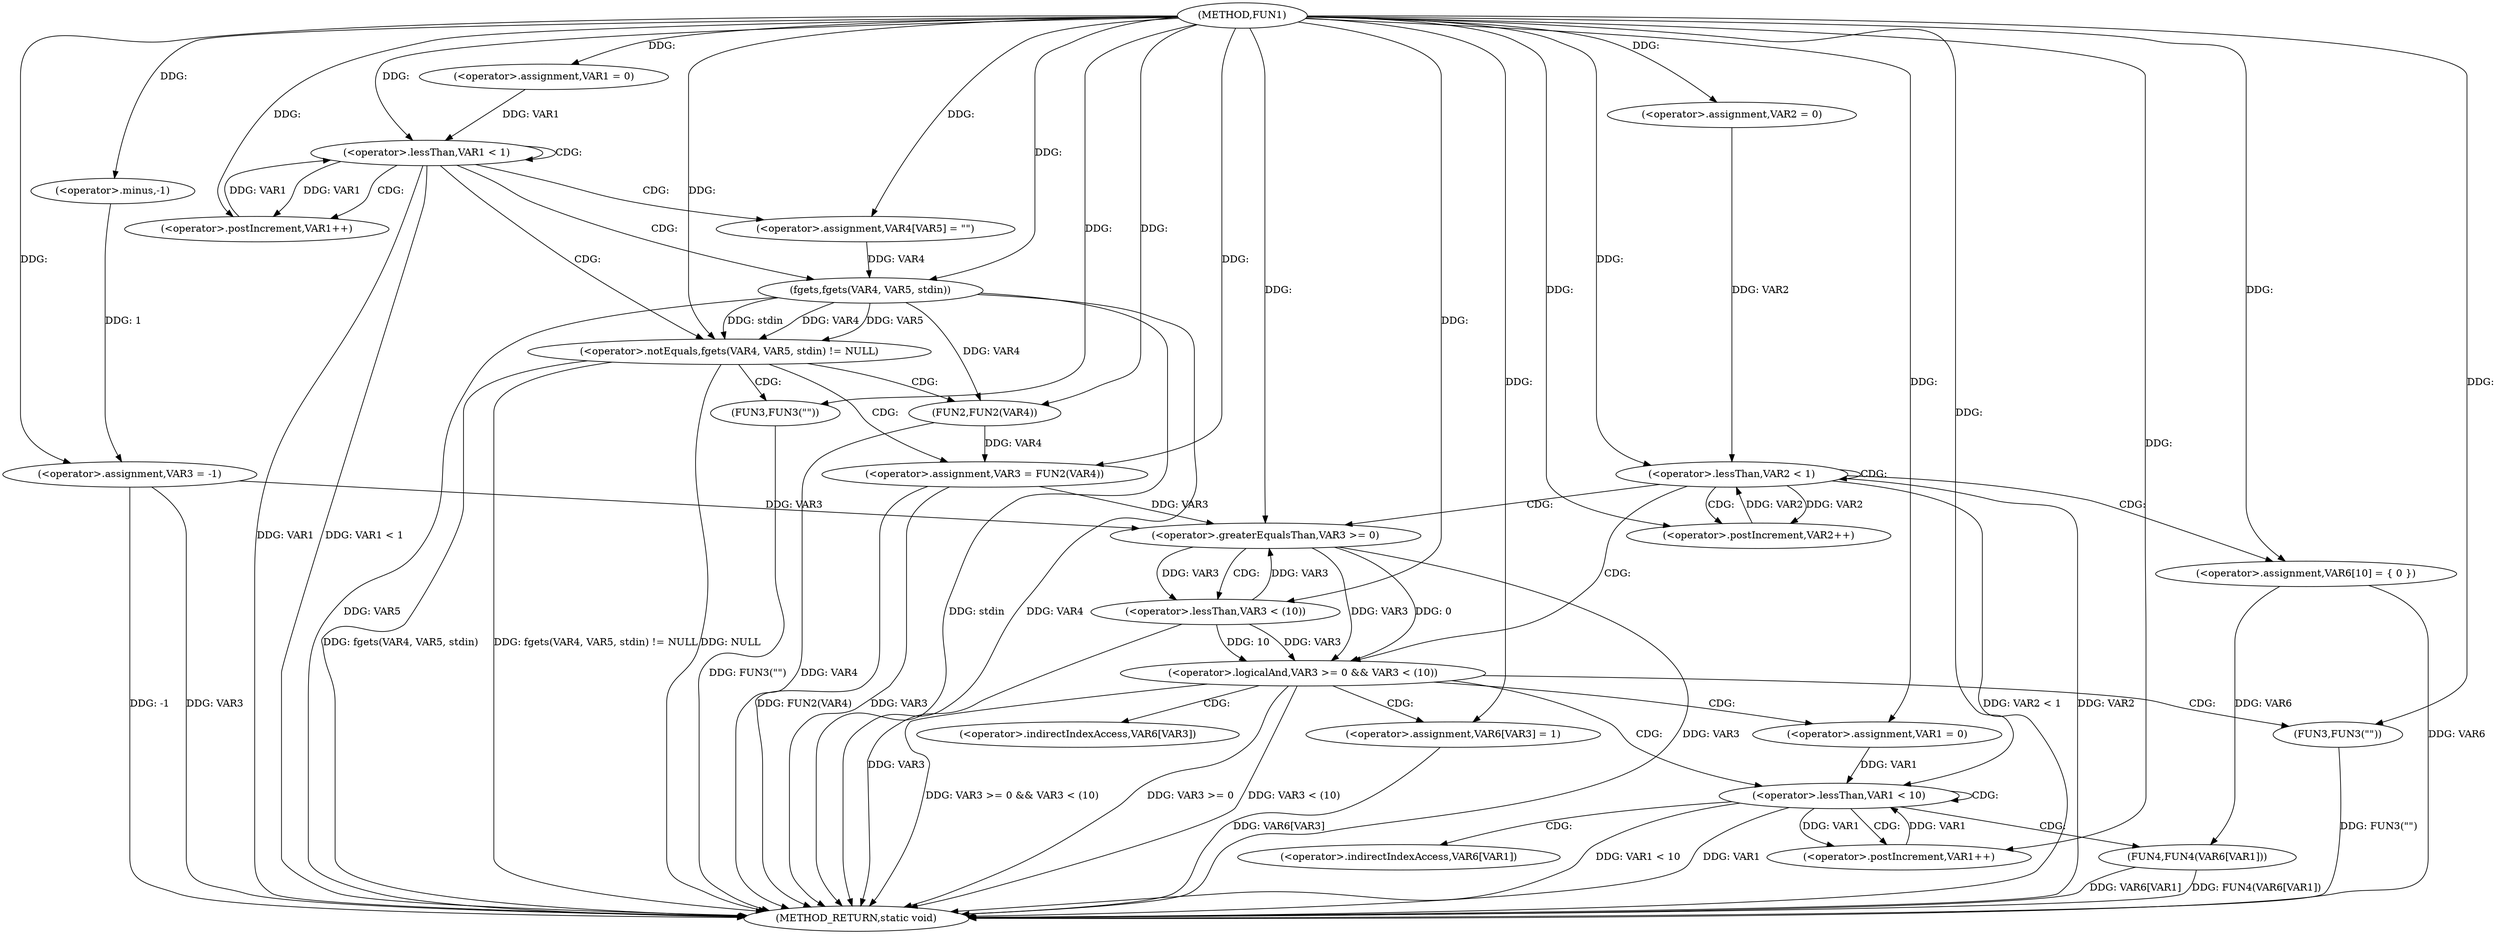 digraph FUN1 {  
"1000100" [label = "(METHOD,FUN1)" ]
"1000187" [label = "(METHOD_RETURN,static void)" ]
"1000105" [label = "(<operator>.assignment,VAR3 = -1)" ]
"1000107" [label = "(<operator>.minus,-1)" ]
"1000110" [label = "(<operator>.assignment,VAR1 = 0)" ]
"1000113" [label = "(<operator>.lessThan,VAR1 < 1)" ]
"1000116" [label = "(<operator>.postIncrement,VAR1++)" ]
"1000121" [label = "(<operator>.assignment,VAR4[VAR5] = \"\")" ]
"1000125" [label = "(<operator>.notEquals,fgets(VAR4, VAR5, stdin) != NULL)" ]
"1000126" [label = "(fgets,fgets(VAR4, VAR5, stdin))" ]
"1000132" [label = "(<operator>.assignment,VAR3 = FUN2(VAR4))" ]
"1000134" [label = "(FUN2,FUN2(VAR4))" ]
"1000138" [label = "(FUN3,FUN3(\"\"))" ]
"1000141" [label = "(<operator>.assignment,VAR2 = 0)" ]
"1000144" [label = "(<operator>.lessThan,VAR2 < 1)" ]
"1000147" [label = "(<operator>.postIncrement,VAR2++)" ]
"1000153" [label = "(<operator>.assignment,VAR6[10] = { 0 })" ]
"1000156" [label = "(<operator>.logicalAnd,VAR3 >= 0 && VAR3 < (10))" ]
"1000157" [label = "(<operator>.greaterEqualsThan,VAR3 >= 0)" ]
"1000160" [label = "(<operator>.lessThan,VAR3 < (10))" ]
"1000164" [label = "(<operator>.assignment,VAR6[VAR3] = 1)" ]
"1000170" [label = "(<operator>.assignment,VAR1 = 0)" ]
"1000173" [label = "(<operator>.lessThan,VAR1 < 10)" ]
"1000176" [label = "(<operator>.postIncrement,VAR1++)" ]
"1000179" [label = "(FUN4,FUN4(VAR6[VAR1]))" ]
"1000185" [label = "(FUN3,FUN3(\"\"))" ]
"1000165" [label = "(<operator>.indirectIndexAccess,VAR6[VAR3])" ]
"1000180" [label = "(<operator>.indirectIndexAccess,VAR6[VAR1])" ]
  "1000125" -> "1000187"  [ label = "DDG: fgets(VAR4, VAR5, stdin) != NULL"] 
  "1000185" -> "1000187"  [ label = "DDG: FUN3(\"\")"] 
  "1000105" -> "1000187"  [ label = "DDG: -1"] 
  "1000156" -> "1000187"  [ label = "DDG: VAR3 >= 0"] 
  "1000179" -> "1000187"  [ label = "DDG: FUN4(VAR6[VAR1])"] 
  "1000132" -> "1000187"  [ label = "DDG: VAR3"] 
  "1000153" -> "1000187"  [ label = "DDG: VAR6"] 
  "1000144" -> "1000187"  [ label = "DDG: VAR2"] 
  "1000164" -> "1000187"  [ label = "DDG: VAR6[VAR3]"] 
  "1000125" -> "1000187"  [ label = "DDG: NULL"] 
  "1000125" -> "1000187"  [ label = "DDG: fgets(VAR4, VAR5, stdin)"] 
  "1000113" -> "1000187"  [ label = "DDG: VAR1"] 
  "1000156" -> "1000187"  [ label = "DDG: VAR3 < (10)"] 
  "1000126" -> "1000187"  [ label = "DDG: stdin"] 
  "1000157" -> "1000187"  [ label = "DDG: VAR3"] 
  "1000144" -> "1000187"  [ label = "DDG: VAR2 < 1"] 
  "1000132" -> "1000187"  [ label = "DDG: FUN2(VAR4)"] 
  "1000179" -> "1000187"  [ label = "DDG: VAR6[VAR1]"] 
  "1000126" -> "1000187"  [ label = "DDG: VAR4"] 
  "1000134" -> "1000187"  [ label = "DDG: VAR4"] 
  "1000113" -> "1000187"  [ label = "DDG: VAR1 < 1"] 
  "1000173" -> "1000187"  [ label = "DDG: VAR1 < 10"] 
  "1000138" -> "1000187"  [ label = "DDG: FUN3(\"\")"] 
  "1000126" -> "1000187"  [ label = "DDG: VAR5"] 
  "1000156" -> "1000187"  [ label = "DDG: VAR3 >= 0 && VAR3 < (10)"] 
  "1000160" -> "1000187"  [ label = "DDG: VAR3"] 
  "1000173" -> "1000187"  [ label = "DDG: VAR1"] 
  "1000105" -> "1000187"  [ label = "DDG: VAR3"] 
  "1000107" -> "1000105"  [ label = "DDG: 1"] 
  "1000100" -> "1000105"  [ label = "DDG: "] 
  "1000100" -> "1000107"  [ label = "DDG: "] 
  "1000100" -> "1000110"  [ label = "DDG: "] 
  "1000116" -> "1000113"  [ label = "DDG: VAR1"] 
  "1000110" -> "1000113"  [ label = "DDG: VAR1"] 
  "1000100" -> "1000113"  [ label = "DDG: "] 
  "1000113" -> "1000116"  [ label = "DDG: VAR1"] 
  "1000100" -> "1000116"  [ label = "DDG: "] 
  "1000100" -> "1000121"  [ label = "DDG: "] 
  "1000126" -> "1000125"  [ label = "DDG: VAR4"] 
  "1000126" -> "1000125"  [ label = "DDG: VAR5"] 
  "1000126" -> "1000125"  [ label = "DDG: stdin"] 
  "1000121" -> "1000126"  [ label = "DDG: VAR4"] 
  "1000100" -> "1000126"  [ label = "DDG: "] 
  "1000100" -> "1000125"  [ label = "DDG: "] 
  "1000134" -> "1000132"  [ label = "DDG: VAR4"] 
  "1000100" -> "1000132"  [ label = "DDG: "] 
  "1000126" -> "1000134"  [ label = "DDG: VAR4"] 
  "1000100" -> "1000134"  [ label = "DDG: "] 
  "1000100" -> "1000138"  [ label = "DDG: "] 
  "1000100" -> "1000141"  [ label = "DDG: "] 
  "1000141" -> "1000144"  [ label = "DDG: VAR2"] 
  "1000147" -> "1000144"  [ label = "DDG: VAR2"] 
  "1000100" -> "1000144"  [ label = "DDG: "] 
  "1000144" -> "1000147"  [ label = "DDG: VAR2"] 
  "1000100" -> "1000147"  [ label = "DDG: "] 
  "1000100" -> "1000153"  [ label = "DDG: "] 
  "1000157" -> "1000156"  [ label = "DDG: VAR3"] 
  "1000157" -> "1000156"  [ label = "DDG: 0"] 
  "1000132" -> "1000157"  [ label = "DDG: VAR3"] 
  "1000160" -> "1000157"  [ label = "DDG: VAR3"] 
  "1000105" -> "1000157"  [ label = "DDG: VAR3"] 
  "1000100" -> "1000157"  [ label = "DDG: "] 
  "1000160" -> "1000156"  [ label = "DDG: VAR3"] 
  "1000160" -> "1000156"  [ label = "DDG: 10"] 
  "1000157" -> "1000160"  [ label = "DDG: VAR3"] 
  "1000100" -> "1000160"  [ label = "DDG: "] 
  "1000100" -> "1000164"  [ label = "DDG: "] 
  "1000100" -> "1000170"  [ label = "DDG: "] 
  "1000170" -> "1000173"  [ label = "DDG: VAR1"] 
  "1000176" -> "1000173"  [ label = "DDG: VAR1"] 
  "1000100" -> "1000173"  [ label = "DDG: "] 
  "1000173" -> "1000176"  [ label = "DDG: VAR1"] 
  "1000100" -> "1000176"  [ label = "DDG: "] 
  "1000153" -> "1000179"  [ label = "DDG: VAR6"] 
  "1000100" -> "1000185"  [ label = "DDG: "] 
  "1000113" -> "1000125"  [ label = "CDG: "] 
  "1000113" -> "1000121"  [ label = "CDG: "] 
  "1000113" -> "1000116"  [ label = "CDG: "] 
  "1000113" -> "1000113"  [ label = "CDG: "] 
  "1000113" -> "1000126"  [ label = "CDG: "] 
  "1000125" -> "1000132"  [ label = "CDG: "] 
  "1000125" -> "1000138"  [ label = "CDG: "] 
  "1000125" -> "1000134"  [ label = "CDG: "] 
  "1000144" -> "1000153"  [ label = "CDG: "] 
  "1000144" -> "1000156"  [ label = "CDG: "] 
  "1000144" -> "1000144"  [ label = "CDG: "] 
  "1000144" -> "1000157"  [ label = "CDG: "] 
  "1000144" -> "1000147"  [ label = "CDG: "] 
  "1000156" -> "1000164"  [ label = "CDG: "] 
  "1000156" -> "1000165"  [ label = "CDG: "] 
  "1000156" -> "1000173"  [ label = "CDG: "] 
  "1000156" -> "1000170"  [ label = "CDG: "] 
  "1000156" -> "1000185"  [ label = "CDG: "] 
  "1000157" -> "1000160"  [ label = "CDG: "] 
  "1000173" -> "1000180"  [ label = "CDG: "] 
  "1000173" -> "1000173"  [ label = "CDG: "] 
  "1000173" -> "1000179"  [ label = "CDG: "] 
  "1000173" -> "1000176"  [ label = "CDG: "] 
}
